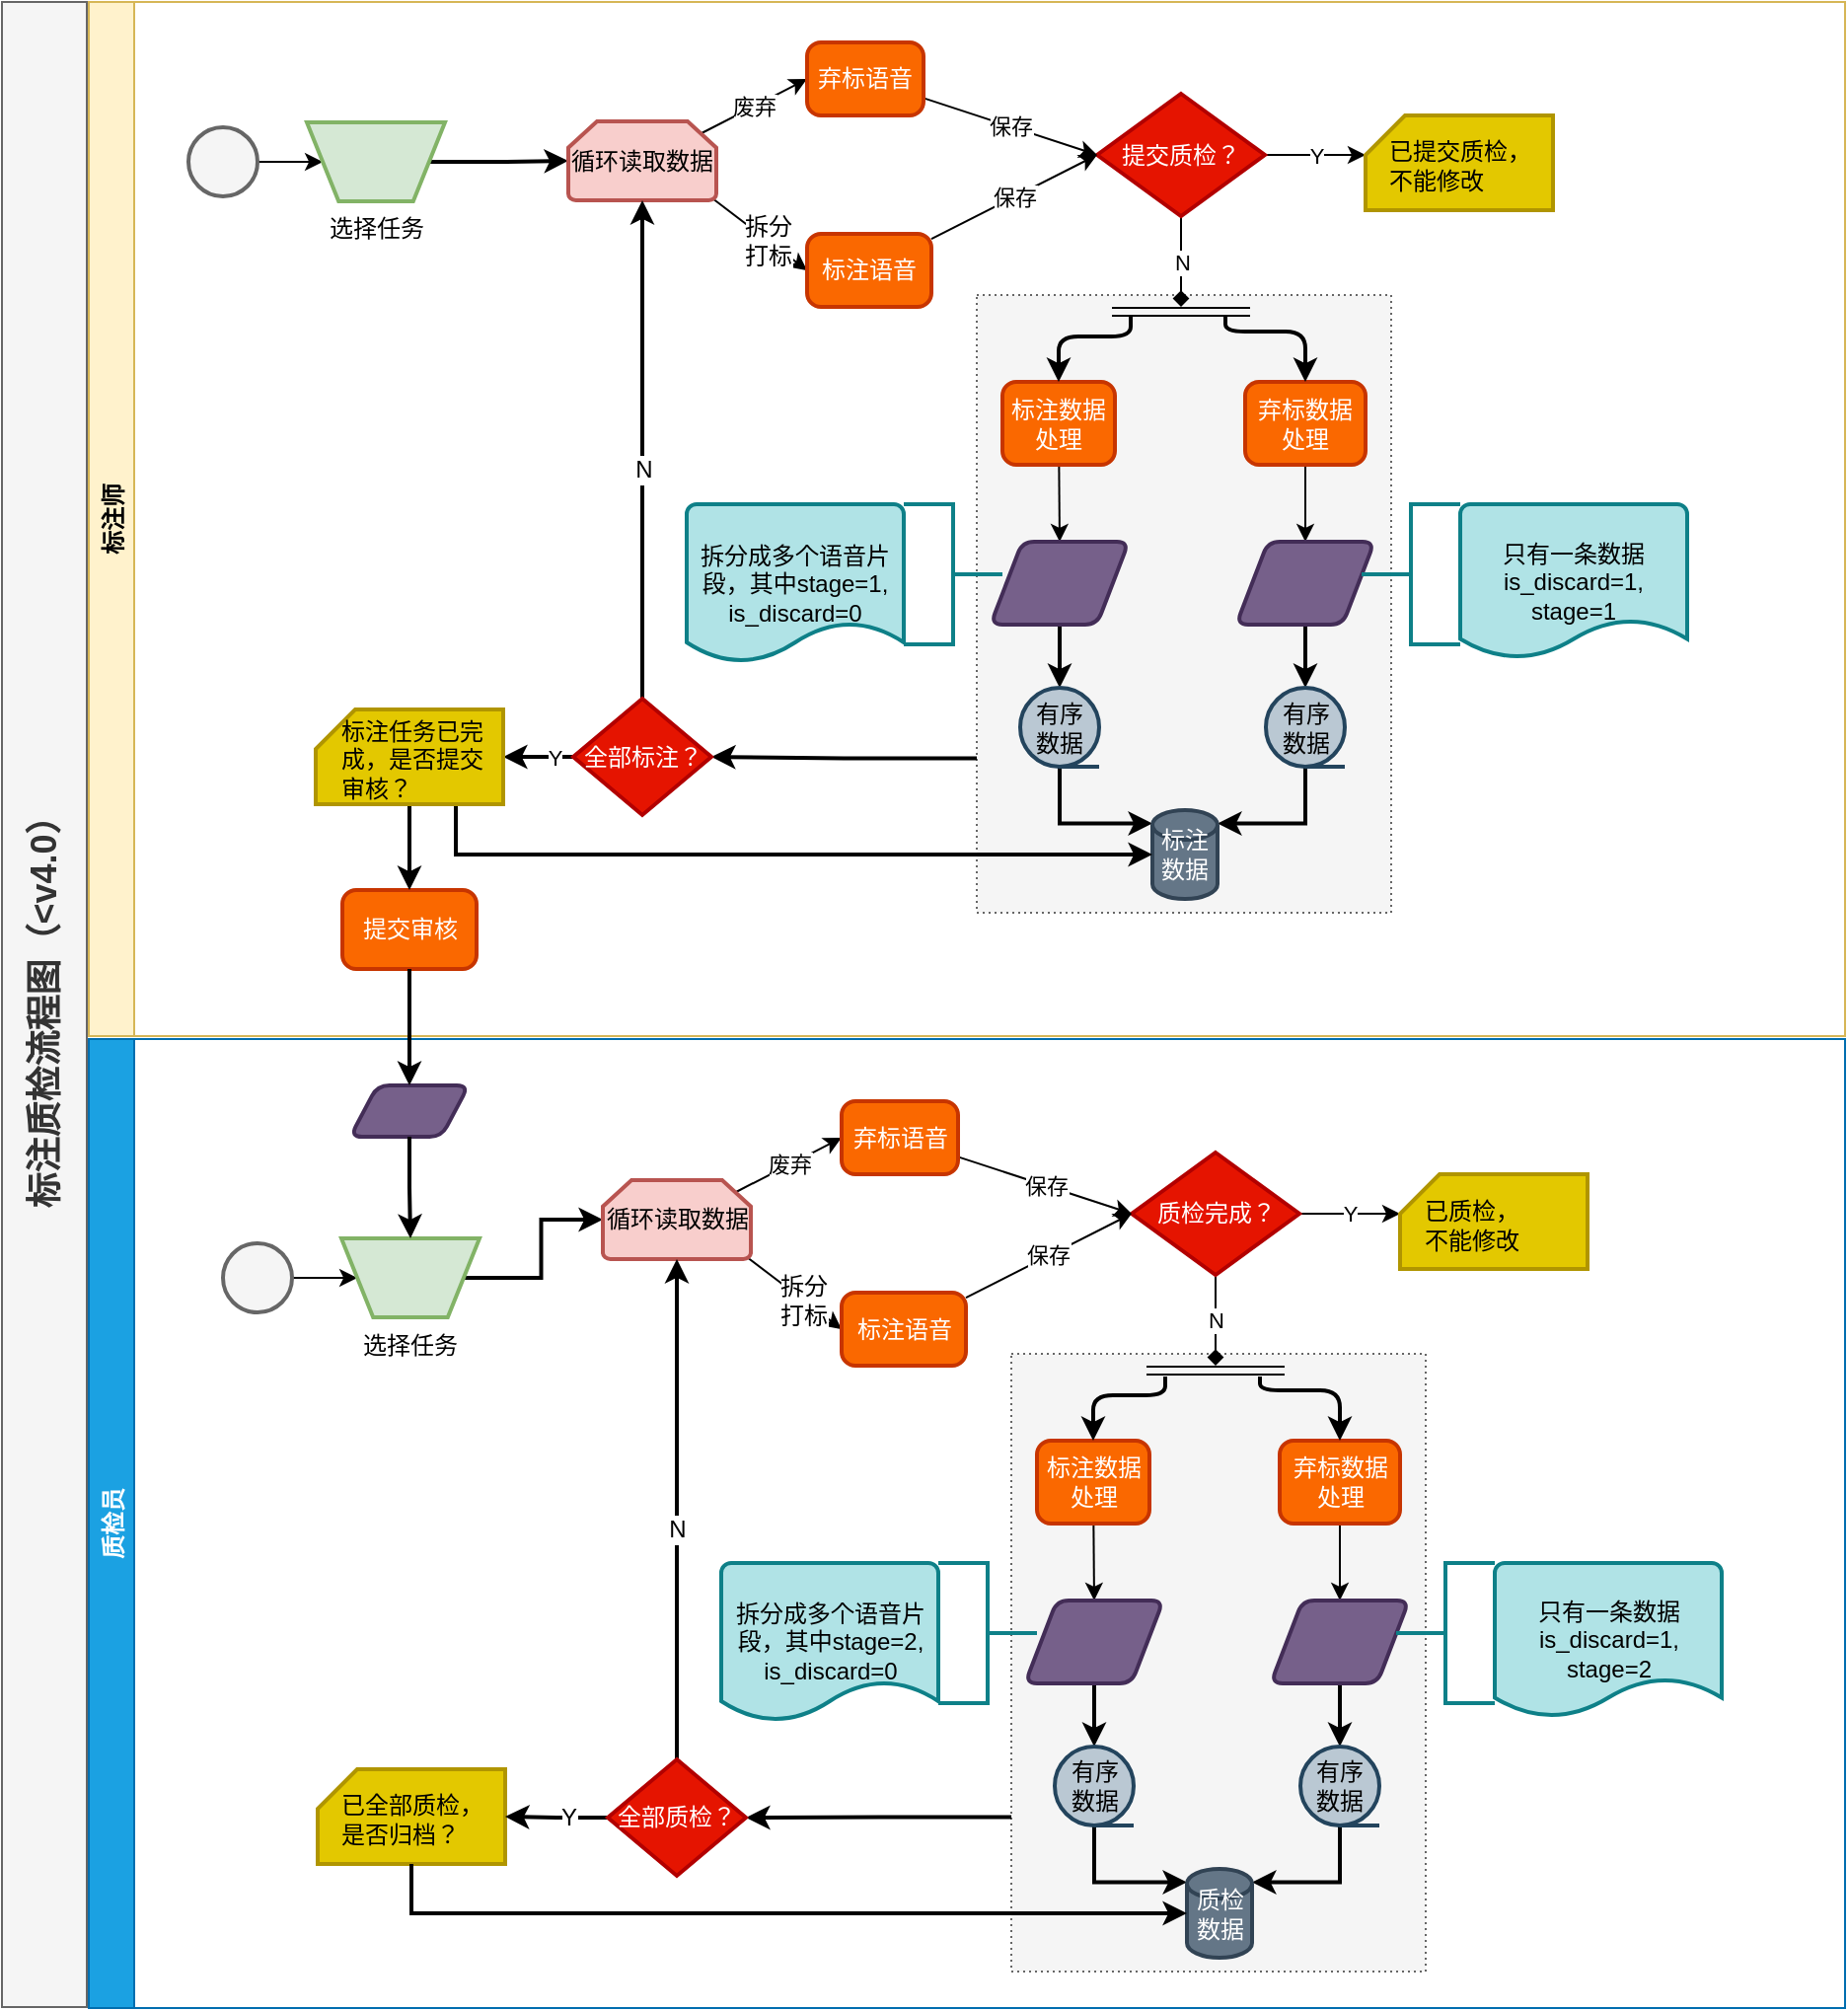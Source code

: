 <mxfile version="11.3.1" type="github" pages="1"><diagram id="CZjxZRCPXwb_QQ-ab7sO" name="第 1 页"><mxGraphModel dx="1412" dy="900" grid="1" gridSize="10" guides="1" tooltips="1" connect="1" arrows="1" fold="1" page="1" pageScale="1" pageWidth="827" pageHeight="1169" math="0" shadow="0"><root><mxCell id="0"/><mxCell id="1" parent="0"/><mxCell id="dYsrpor6kG66DHCL_pji-4" value="标注师" style="swimlane;fillColor=#fff2cc;strokeColor=#d6b656;rotation=-90;" vertex="1" parent="1"><mxGeometry x="327" y="-180" width="524" height="890" as="geometry"/></mxCell><mxCell id="dYsrpor6kG66DHCL_pji-70" value="" style="rounded=0;whiteSpace=wrap;html=1;fillColor=#f5f5f5;strokeColor=#666666;fontColor=#333333;dashed=1;dashPattern=1 2;" vertex="1" parent="dYsrpor6kG66DHCL_pji-4"><mxGeometry x="267" y="331.5" width="210" height="313" as="geometry"/></mxCell><mxCell id="dYsrpor6kG66DHCL_pji-73" style="edgeStyle=orthogonalEdgeStyle;rounded=0;orthogonalLoop=1;jettySize=auto;html=1;exitX=0;exitY=0.75;exitDx=0;exitDy=0;entryX=1;entryY=0.5;entryDx=0;entryDy=0;entryPerimeter=0;endArrow=classic;endFill=1;strokeWidth=2;" edge="1" parent="dYsrpor6kG66DHCL_pji-4" source="dYsrpor6kG66DHCL_pji-70" target="dYsrpor6kG66DHCL_pji-72"><mxGeometry relative="1" as="geometry"/></mxCell><mxCell id="dYsrpor6kG66DHCL_pji-11" style="edgeStyle=orthogonalEdgeStyle;rounded=0;orthogonalLoop=1;jettySize=auto;html=1;entryX=0;entryY=0.5;entryDx=0;entryDy=0;" edge="1" parent="dYsrpor6kG66DHCL_pji-4" source="dYsrpor6kG66DHCL_pji-7" target="dYsrpor6kG66DHCL_pji-9"><mxGeometry relative="1" as="geometry"/></mxCell><mxCell id="dYsrpor6kG66DHCL_pji-7" value="" style="strokeWidth=2;html=1;shape=mxgraph.flowchart.start_2;whiteSpace=wrap;rotation=-90;fillColor=#f5f5f5;strokeColor=#666666;fontColor=#333333;" vertex="1" parent="dYsrpor6kG66DHCL_pji-4"><mxGeometry x="-132.5" y="246.5" width="35" height="35" as="geometry"/></mxCell><mxCell id="dYsrpor6kG66DHCL_pji-13" style="rounded=0;orthogonalLoop=1;jettySize=auto;html=1;entryX=0;entryY=0.5;entryDx=0;entryDy=0;exitX=0.98;exitY=0.985;exitDx=0;exitDy=0;exitPerimeter=0;" edge="1" parent="dYsrpor6kG66DHCL_pji-4" source="dYsrpor6kG66DHCL_pji-63" target="dYsrpor6kG66DHCL_pji-24"><mxGeometry relative="1" as="geometry"><mxPoint x="174.5" y="282.9" as="sourcePoint"/></mxGeometry></mxCell><mxCell id="dYsrpor6kG66DHCL_pji-35" value="拆分&lt;br&gt;打标" style="text;html=1;resizable=0;points=[];align=center;verticalAlign=middle;labelBackgroundColor=#ffffff;" vertex="1" connectable="0" parent="dYsrpor6kG66DHCL_pji-13"><mxGeometry x="-0.23" y="-1" relative="1" as="geometry"><mxPoint x="10" y="6.5" as="offset"/></mxGeometry></mxCell><mxCell id="dYsrpor6kG66DHCL_pji-28" value="废弃" style="edgeStyle=none;rounded=0;orthogonalLoop=1;jettySize=auto;html=1;exitX=0.9;exitY=0.15;exitDx=0;exitDy=0;entryX=0;entryY=0.5;entryDx=0;entryDy=0;exitPerimeter=0;" edge="1" parent="dYsrpor6kG66DHCL_pji-4" source="dYsrpor6kG66DHCL_pji-63" target="dYsrpor6kG66DHCL_pji-25"><mxGeometry relative="1" as="geometry"><mxPoint x="176" y="263.5" as="sourcePoint"/></mxGeometry></mxCell><mxCell id="dYsrpor6kG66DHCL_pji-65" style="edgeStyle=orthogonalEdgeStyle;rounded=0;orthogonalLoop=1;jettySize=auto;html=1;entryX=0;entryY=0.5;entryDx=0;entryDy=0;entryPerimeter=0;endArrow=classic;endFill=1;strokeWidth=2;" edge="1" parent="dYsrpor6kG66DHCL_pji-4" source="dYsrpor6kG66DHCL_pji-9" target="dYsrpor6kG66DHCL_pji-63"><mxGeometry relative="1" as="geometry"/></mxCell><mxCell id="dYsrpor6kG66DHCL_pji-9" value="选择任务" style="verticalLabelPosition=bottom;verticalAlign=top;html=1;strokeWidth=2;shape=trapezoid;perimeter=trapezoidPerimeter;whiteSpace=wrap;size=0.23;arcSize=10;flipV=1;fillColor=#d5e8d4;rotation=0;strokeColor=#82b366;" vertex="1" parent="dYsrpor6kG66DHCL_pji-4"><mxGeometry x="-72.5" y="244" width="70" height="40" as="geometry"/></mxCell><mxCell id="dYsrpor6kG66DHCL_pji-16" value="Y" style="edgeStyle=orthogonalEdgeStyle;rounded=0;orthogonalLoop=1;jettySize=auto;html=1;entryX=0;entryY=0;entryDx=0;entryDy=20;entryPerimeter=0;" edge="1" parent="dYsrpor6kG66DHCL_pji-4" source="dYsrpor6kG66DHCL_pji-12" target="dYsrpor6kG66DHCL_pji-15"><mxGeometry relative="1" as="geometry"/></mxCell><mxCell id="dYsrpor6kG66DHCL_pji-32" value="N" style="edgeStyle=none;rounded=0;orthogonalLoop=1;jettySize=auto;html=1;exitX=0.5;exitY=1;exitDx=0;exitDy=0;exitPerimeter=0;entryX=0.5;entryY=0;entryDx=0;entryDy=0;endArrow=diamond;endFill=1;" edge="1" parent="dYsrpor6kG66DHCL_pji-4" source="dYsrpor6kG66DHCL_pji-12"><mxGeometry relative="1" as="geometry"><mxPoint x="370.5" y="337.5" as="targetPoint"/></mxGeometry></mxCell><mxCell id="dYsrpor6kG66DHCL_pji-12" value="提交质检？" style="strokeWidth=2;html=1;shape=mxgraph.flowchart.decision;whiteSpace=wrap;fillColor=#e51400;strokeColor=#B20000;fontColor=#ffffff;" vertex="1" parent="dYsrpor6kG66DHCL_pji-4"><mxGeometry x="328" y="229.5" width="85" height="62" as="geometry"/></mxCell><mxCell id="dYsrpor6kG66DHCL_pji-15" value="" style="verticalLabelPosition=bottom;verticalAlign=top;html=1;strokeWidth=2;shape=card;whiteSpace=wrap;size=20;arcSize=12;fillColor=#e3c800;strokeColor=#B09500;fontColor=#ffffff;" vertex="1" parent="dYsrpor6kG66DHCL_pji-4"><mxGeometry x="464" y="240.5" width="95" height="48" as="geometry"/></mxCell><mxCell id="dYsrpor6kG66DHCL_pji-19" value="已提交质检，&lt;br&gt;不能修改" style="text;html=1;strokeColor=none;fillColor=none;align=left;verticalAlign=middle;whiteSpace=wrap;rounded=0;" vertex="1" parent="dYsrpor6kG66DHCL_pji-4"><mxGeometry x="474" y="256" width="75" height="20" as="geometry"/></mxCell><mxCell id="dYsrpor6kG66DHCL_pji-30" value="保存" style="edgeStyle=none;rounded=0;orthogonalLoop=1;jettySize=auto;html=1;entryX=0;entryY=0.5;entryDx=0;entryDy=0;entryPerimeter=0;" edge="1" parent="dYsrpor6kG66DHCL_pji-4" source="dYsrpor6kG66DHCL_pji-24" target="dYsrpor6kG66DHCL_pji-12"><mxGeometry relative="1" as="geometry"/></mxCell><mxCell id="dYsrpor6kG66DHCL_pji-24" value="标注语音" style="rounded=1;whiteSpace=wrap;html=1;absoluteArcSize=1;arcSize=14;strokeWidth=2;fillColor=#fa6800;strokeColor=#C73500;fontColor=#ffffff;" vertex="1" parent="dYsrpor6kG66DHCL_pji-4"><mxGeometry x="181" y="300.5" width="63" height="37" as="geometry"/></mxCell><mxCell id="dYsrpor6kG66DHCL_pji-29" value="保存" style="edgeStyle=none;rounded=0;orthogonalLoop=1;jettySize=auto;html=1;entryX=0;entryY=0.5;entryDx=0;entryDy=0;entryPerimeter=0;" edge="1" parent="dYsrpor6kG66DHCL_pji-4" source="dYsrpor6kG66DHCL_pji-25" target="dYsrpor6kG66DHCL_pji-12"><mxGeometry relative="1" as="geometry"><mxPoint x="321" y="256.5" as="targetPoint"/></mxGeometry></mxCell><mxCell id="dYsrpor6kG66DHCL_pji-25" value="弃标语音" style="rounded=1;whiteSpace=wrap;html=1;absoluteArcSize=1;arcSize=14;strokeWidth=2;fillColor=#fa6800;strokeColor=#C73500;fontColor=#ffffff;" vertex="1" parent="dYsrpor6kG66DHCL_pji-4"><mxGeometry x="181" y="203.5" width="59" height="37" as="geometry"/></mxCell><mxCell id="dYsrpor6kG66DHCL_pji-37" value="" style="shape=link;html=1;" edge="1" parent="dYsrpor6kG66DHCL_pji-4"><mxGeometry width="50" height="50" relative="1" as="geometry"><mxPoint x="335.5" y="340" as="sourcePoint"/><mxPoint x="405.5" y="340" as="targetPoint"/></mxGeometry></mxCell><mxCell id="dYsrpor6kG66DHCL_pji-43" style="edgeStyle=none;rounded=0;orthogonalLoop=1;jettySize=auto;html=1;entryX=0.5;entryY=0;entryDx=0;entryDy=0;endArrow=classic;endFill=1;" edge="1" parent="dYsrpor6kG66DHCL_pji-4" source="dYsrpor6kG66DHCL_pji-39" target="dYsrpor6kG66DHCL_pji-41"><mxGeometry relative="1" as="geometry"/></mxCell><mxCell id="dYsrpor6kG66DHCL_pji-39" value="标注数据处理" style="rounded=1;whiteSpace=wrap;html=1;absoluteArcSize=1;arcSize=14;strokeWidth=2;fillColor=#fa6800;strokeColor=#C73500;fontColor=#ffffff;" vertex="1" parent="dYsrpor6kG66DHCL_pji-4"><mxGeometry x="280" y="375.5" width="57" height="42" as="geometry"/></mxCell><mxCell id="dYsrpor6kG66DHCL_pji-44" style="edgeStyle=none;rounded=0;orthogonalLoop=1;jettySize=auto;html=1;entryX=0.5;entryY=0;entryDx=0;entryDy=0;endArrow=classic;endFill=1;" edge="1" parent="dYsrpor6kG66DHCL_pji-4" source="dYsrpor6kG66DHCL_pji-40" target="dYsrpor6kG66DHCL_pji-42"><mxGeometry relative="1" as="geometry"/></mxCell><mxCell id="dYsrpor6kG66DHCL_pji-40" value="弃标数据处理" style="rounded=1;whiteSpace=wrap;html=1;absoluteArcSize=1;arcSize=14;strokeWidth=2;fillColor=#fa6800;strokeColor=#C73500;fontColor=#ffffff;" vertex="1" parent="dYsrpor6kG66DHCL_pji-4"><mxGeometry x="403" y="375.5" width="61" height="42" as="geometry"/></mxCell><mxCell id="dYsrpor6kG66DHCL_pji-56" style="edgeStyle=orthogonalEdgeStyle;rounded=0;orthogonalLoop=1;jettySize=auto;html=1;endArrow=classic;endFill=1;strokeWidth=2;" edge="1" parent="dYsrpor6kG66DHCL_pji-4" source="dYsrpor6kG66DHCL_pji-41" target="dYsrpor6kG66DHCL_pji-53"><mxGeometry relative="1" as="geometry"/></mxCell><mxCell id="dYsrpor6kG66DHCL_pji-41" value="" style="verticalLabelPosition=bottom;verticalAlign=top;html=1;strokeWidth=2;shape=parallelogram;perimeter=parallelogramPerimeter;whiteSpace=wrap;rounded=1;arcSize=12;size=0.23;fillColor=#76608a;strokeColor=#432D57;fontColor=#ffffff;" vertex="1" parent="dYsrpor6kG66DHCL_pji-4"><mxGeometry x="274" y="456.5" width="70" height="42" as="geometry"/></mxCell><mxCell id="dYsrpor6kG66DHCL_pji-57" style="edgeStyle=orthogonalEdgeStyle;rounded=0;orthogonalLoop=1;jettySize=auto;html=1;endArrow=classic;endFill=1;strokeWidth=2;" edge="1" parent="dYsrpor6kG66DHCL_pji-4" source="dYsrpor6kG66DHCL_pji-42" target="dYsrpor6kG66DHCL_pji-54"><mxGeometry relative="1" as="geometry"/></mxCell><mxCell id="dYsrpor6kG66DHCL_pji-42" value="" style="verticalLabelPosition=bottom;verticalAlign=top;html=1;strokeWidth=2;shape=parallelogram;perimeter=parallelogramPerimeter;whiteSpace=wrap;rounded=1;arcSize=12;size=0.23;fillColor=#76608a;strokeColor=#432D57;fontColor=#ffffff;" vertex="1" parent="dYsrpor6kG66DHCL_pji-4"><mxGeometry x="398.5" y="456.5" width="70" height="42" as="geometry"/></mxCell><mxCell id="dYsrpor6kG66DHCL_pji-45" value="" style="strokeWidth=2;html=1;shape=mxgraph.flowchart.annotation_2;align=left;pointerEvents=1;fillColor=#b0e3e6;strokeColor=#0e8088;" vertex="1" parent="dYsrpor6kG66DHCL_pji-4"><mxGeometry x="462" y="437.5" width="50" height="71" as="geometry"/></mxCell><mxCell id="dYsrpor6kG66DHCL_pji-47" value="只有一条数据&lt;br&gt;is_discard=1,&lt;br&gt;stage=1" style="strokeWidth=2;html=1;shape=mxgraph.flowchart.document2;whiteSpace=wrap;size=0.25;fillColor=#b0e3e6;strokeColor=#0e8088;" vertex="1" parent="dYsrpor6kG66DHCL_pji-4"><mxGeometry x="512" y="437.5" width="115" height="78" as="geometry"/></mxCell><mxCell id="dYsrpor6kG66DHCL_pji-48" value="" style="strokeWidth=2;html=1;shape=mxgraph.flowchart.annotation_2;align=left;pointerEvents=1;fillColor=#b0e3e6;rotation=180;strokeColor=#0e8088;" vertex="1" parent="dYsrpor6kG66DHCL_pji-4"><mxGeometry x="230" y="437.5" width="50" height="71" as="geometry"/></mxCell><mxCell id="dYsrpor6kG66DHCL_pji-49" value="拆分成多个语音片段，其中stage=1,&lt;br&gt;is_discard=0" style="strokeWidth=2;html=1;shape=mxgraph.flowchart.document2;whiteSpace=wrap;size=0.25;fillColor=#b0e3e6;strokeColor=#0e8088;" vertex="1" parent="dYsrpor6kG66DHCL_pji-4"><mxGeometry x="120" y="437.5" width="110" height="80" as="geometry"/></mxCell><mxCell id="dYsrpor6kG66DHCL_pji-58" style="edgeStyle=orthogonalEdgeStyle;rounded=0;orthogonalLoop=1;jettySize=auto;html=1;entryX=0;entryY=0.15;entryDx=0;entryDy=0;entryPerimeter=0;endArrow=classic;endFill=1;strokeWidth=2;exitX=0.5;exitY=1;exitDx=0;exitDy=0;exitPerimeter=0;" edge="1" parent="dYsrpor6kG66DHCL_pji-4" source="dYsrpor6kG66DHCL_pji-53" target="dYsrpor6kG66DHCL_pji-55"><mxGeometry relative="1" as="geometry"/></mxCell><mxCell id="dYsrpor6kG66DHCL_pji-53" value="有序&lt;br&gt;数据" style="strokeWidth=2;html=1;shape=mxgraph.flowchart.sequential_data;whiteSpace=wrap;fillColor=#bac8d3;strokeColor=#23445d;" vertex="1" parent="dYsrpor6kG66DHCL_pji-4"><mxGeometry x="289" y="530.5" width="40" height="40" as="geometry"/></mxCell><mxCell id="dYsrpor6kG66DHCL_pji-59" style="edgeStyle=orthogonalEdgeStyle;rounded=0;orthogonalLoop=1;jettySize=auto;html=1;entryX=1;entryY=0.15;entryDx=0;entryDy=0;entryPerimeter=0;endArrow=classic;endFill=1;strokeWidth=2;exitX=0.5;exitY=1;exitDx=0;exitDy=0;exitPerimeter=0;" edge="1" parent="dYsrpor6kG66DHCL_pji-4" source="dYsrpor6kG66DHCL_pji-54" target="dYsrpor6kG66DHCL_pji-55"><mxGeometry relative="1" as="geometry"/></mxCell><mxCell id="dYsrpor6kG66DHCL_pji-54" value="有序&lt;br&gt;数据" style="strokeWidth=2;html=1;shape=mxgraph.flowchart.sequential_data;whiteSpace=wrap;fillColor=#bac8d3;strokeColor=#23445d;" vertex="1" parent="dYsrpor6kG66DHCL_pji-4"><mxGeometry x="413.5" y="530.5" width="40" height="40" as="geometry"/></mxCell><mxCell id="dYsrpor6kG66DHCL_pji-55" value="标注数据" style="strokeWidth=2;html=1;shape=mxgraph.flowchart.database;whiteSpace=wrap;fillColor=#647687;strokeColor=#314354;fontColor=#ffffff;" vertex="1" parent="dYsrpor6kG66DHCL_pji-4"><mxGeometry x="356" y="592.5" width="33" height="45" as="geometry"/></mxCell><mxCell id="dYsrpor6kG66DHCL_pji-63" value="循环读取数据" style="strokeWidth=2;html=1;shape=mxgraph.flowchart.loop_limit;whiteSpace=wrap;fillColor=#f8cecc;strokeColor=#b85450;" vertex="1" parent="dYsrpor6kG66DHCL_pji-4"><mxGeometry x="60" y="243.5" width="75" height="40" as="geometry"/></mxCell><mxCell id="dYsrpor6kG66DHCL_pji-50" value="" style="endArrow=classic;html=1;edgeStyle=orthogonalEdgeStyle;entryX=0.5;entryY=0;entryDx=0;entryDy=0;strokeWidth=2;" edge="1" parent="dYsrpor6kG66DHCL_pji-4" target="dYsrpor6kG66DHCL_pji-39"><mxGeometry width="50" height="50" relative="1" as="geometry"><mxPoint x="345" y="342.5" as="sourcePoint"/><mxPoint x="210.5" y="362.5" as="targetPoint"/><Array as="points"><mxPoint x="345" y="352.5"/><mxPoint x="309" y="352.5"/></Array></mxGeometry></mxCell><mxCell id="dYsrpor6kG66DHCL_pji-74" style="edgeStyle=orthogonalEdgeStyle;rounded=0;orthogonalLoop=1;jettySize=auto;html=1;entryX=0.5;entryY=1;entryDx=0;entryDy=0;entryPerimeter=0;endArrow=classic;endFill=1;strokeWidth=2;" edge="1" parent="dYsrpor6kG66DHCL_pji-4" source="dYsrpor6kG66DHCL_pji-72" target="dYsrpor6kG66DHCL_pji-63"><mxGeometry relative="1" as="geometry"/></mxCell><mxCell id="dYsrpor6kG66DHCL_pji-75" value="N" style="text;html=1;resizable=0;points=[];align=center;verticalAlign=middle;labelBackgroundColor=#ffffff;" vertex="1" connectable="0" parent="dYsrpor6kG66DHCL_pji-74"><mxGeometry y="-10" relative="1" as="geometry"><mxPoint x="-10" y="10" as="offset"/></mxGeometry></mxCell><mxCell id="dYsrpor6kG66DHCL_pji-122" value="Y" style="edgeStyle=orthogonalEdgeStyle;rounded=0;orthogonalLoop=1;jettySize=auto;html=1;exitX=0;exitY=0.5;exitDx=0;exitDy=0;exitPerimeter=0;entryX=1;entryY=0.5;entryDx=0;entryDy=0;endArrow=classic;endFill=1;strokeWidth=2;entryPerimeter=0;" edge="1" parent="dYsrpor6kG66DHCL_pji-4" source="dYsrpor6kG66DHCL_pji-72" target="dYsrpor6kG66DHCL_pji-131"><mxGeometry x="-0.429" relative="1" as="geometry"><mxPoint as="offset"/></mxGeometry></mxCell><mxCell id="dYsrpor6kG66DHCL_pji-72" value="全部标注？" style="strokeWidth=2;html=1;shape=mxgraph.flowchart.decision;whiteSpace=wrap;fillColor=#e51400;strokeColor=#B20000;fontColor=#ffffff;" vertex="1" parent="dYsrpor6kG66DHCL_pji-4"><mxGeometry x="62.5" y="536" width="70" height="59" as="geometry"/></mxCell><mxCell id="dYsrpor6kG66DHCL_pji-51" value="" style="endArrow=classic;html=1;entryX=0.5;entryY=0;entryDx=0;entryDy=0;edgeStyle=orthogonalEdgeStyle;strokeWidth=2;" edge="1" parent="dYsrpor6kG66DHCL_pji-4" target="dYsrpor6kG66DHCL_pji-40"><mxGeometry width="50" height="50" relative="1" as="geometry"><mxPoint x="393" y="342.5" as="sourcePoint"/><mxPoint x="594.5" y="354.5" as="targetPoint"/><Array as="points"><mxPoint x="393" y="350"/><mxPoint x="434" y="350"/></Array></mxGeometry></mxCell><mxCell id="dYsrpor6kG66DHCL_pji-140" style="edgeStyle=orthogonalEdgeStyle;rounded=0;orthogonalLoop=1;jettySize=auto;html=1;entryX=0;entryY=0.5;entryDx=0;entryDy=0;entryPerimeter=0;endArrow=classic;endFill=1;strokeWidth=2;" edge="1" parent="dYsrpor6kG66DHCL_pji-4" target="dYsrpor6kG66DHCL_pji-55"><mxGeometry relative="1" as="geometry"><mxPoint x="3" y="590" as="sourcePoint"/><Array as="points"><mxPoint x="3" y="615"/></Array></mxGeometry></mxCell><mxCell id="dYsrpor6kG66DHCL_pji-120" value="提交审核" style="rounded=1;whiteSpace=wrap;html=1;absoluteArcSize=1;arcSize=14;strokeWidth=2;fillColor=#fa6800;strokeColor=#C73500;fontColor=#ffffff;" vertex="1" parent="dYsrpor6kG66DHCL_pji-4"><mxGeometry x="-54.5" y="633" width="68" height="40" as="geometry"/></mxCell><mxCell id="dYsrpor6kG66DHCL_pji-133" style="edgeStyle=orthogonalEdgeStyle;rounded=0;orthogonalLoop=1;jettySize=auto;html=1;entryX=0.5;entryY=0;entryDx=0;entryDy=0;endArrow=classic;endFill=1;strokeWidth=2;" edge="1" parent="dYsrpor6kG66DHCL_pji-4" source="dYsrpor6kG66DHCL_pji-131" target="dYsrpor6kG66DHCL_pji-120"><mxGeometry relative="1" as="geometry"/></mxCell><mxCell id="dYsrpor6kG66DHCL_pji-131" value="" style="verticalLabelPosition=bottom;verticalAlign=top;html=1;strokeWidth=2;shape=card;whiteSpace=wrap;size=20;arcSize=12;fillColor=#e3c800;strokeColor=#B09500;fontColor=#ffffff;" vertex="1" parent="dYsrpor6kG66DHCL_pji-4"><mxGeometry x="-68" y="541.5" width="95" height="48" as="geometry"/></mxCell><mxCell id="dYsrpor6kG66DHCL_pji-132" value="标注任务已完成，是否提交审核？" style="text;html=1;strokeColor=none;fillColor=none;align=left;verticalAlign=middle;whiteSpace=wrap;rounded=0;" vertex="1" parent="dYsrpor6kG66DHCL_pji-4"><mxGeometry x="-57" y="557" width="75" height="20" as="geometry"/></mxCell><mxCell id="dYsrpor6kG66DHCL_pji-5" value="质检员" style="swimlane;fillColor=#1ba1e2;strokeColor=#006EAF;rotation=-90;fontColor=#ffffff;" vertex="1" parent="1"><mxGeometry x="343.5" y="329" width="491" height="890" as="geometry"/></mxCell><mxCell id="dYsrpor6kG66DHCL_pji-126" value="" style="verticalLabelPosition=bottom;verticalAlign=top;html=1;strokeWidth=2;shape=parallelogram;perimeter=parallelogramPerimeter;whiteSpace=wrap;rounded=1;arcSize=12;size=0.23;fillColor=#76608a;strokeColor=#432D57;fontColor=#ffffff;" vertex="1" parent="dYsrpor6kG66DHCL_pji-5"><mxGeometry x="-67" y="223" width="60" height="26" as="geometry"/></mxCell><mxCell id="dYsrpor6kG66DHCL_pji-134" value="" style="verticalLabelPosition=bottom;verticalAlign=top;html=1;strokeWidth=2;shape=card;whiteSpace=wrap;size=20;arcSize=12;fillColor=#e3c800;strokeColor=#B09500;fontColor=#ffffff;" vertex="1" parent="dYsrpor6kG66DHCL_pji-5"><mxGeometry x="-83.5" y="569.5" width="95" height="48" as="geometry"/></mxCell><mxCell id="dYsrpor6kG66DHCL_pji-135" value="已全部质检，是否归档？" style="text;html=1;strokeColor=none;fillColor=none;align=left;verticalAlign=middle;whiteSpace=wrap;rounded=0;" vertex="1" parent="dYsrpor6kG66DHCL_pji-5"><mxGeometry x="-73.5" y="585" width="75" height="20" as="geometry"/></mxCell><mxCell id="dYsrpor6kG66DHCL_pji-76" value="" style="rounded=0;whiteSpace=wrap;html=1;fillColor=#f5f5f5;strokeColor=#666666;fontColor=#333333;dashed=1;dashPattern=1 2;" vertex="1" parent="1"><mxGeometry x="611.5" y="688" width="210" height="313" as="geometry"/></mxCell><mxCell id="dYsrpor6kG66DHCL_pji-77" style="edgeStyle=orthogonalEdgeStyle;rounded=0;orthogonalLoop=1;jettySize=auto;html=1;exitX=0;exitY=0.75;exitDx=0;exitDy=0;entryX=1;entryY=0.5;entryDx=0;entryDy=0;entryPerimeter=0;endArrow=classic;endFill=1;strokeWidth=2;" edge="1" parent="1" source="dYsrpor6kG66DHCL_pji-76" target="dYsrpor6kG66DHCL_pji-116"><mxGeometry relative="1" as="geometry"/></mxCell><mxCell id="dYsrpor6kG66DHCL_pji-78" style="edgeStyle=orthogonalEdgeStyle;rounded=0;orthogonalLoop=1;jettySize=auto;html=1;entryX=0;entryY=0.5;entryDx=0;entryDy=0;" edge="1" parent="1" source="dYsrpor6kG66DHCL_pji-79" target="dYsrpor6kG66DHCL_pji-84"><mxGeometry relative="1" as="geometry"/></mxCell><mxCell id="dYsrpor6kG66DHCL_pji-79" value="" style="strokeWidth=2;html=1;shape=mxgraph.flowchart.start_2;whiteSpace=wrap;rotation=-90;fillColor=#f5f5f5;strokeColor=#666666;fontColor=#333333;" vertex="1" parent="1"><mxGeometry x="212" y="632" width="35" height="35" as="geometry"/></mxCell><mxCell id="dYsrpor6kG66DHCL_pji-80" style="rounded=0;orthogonalLoop=1;jettySize=auto;html=1;entryX=0;entryY=0.5;entryDx=0;entryDy=0;exitX=0.98;exitY=0.985;exitDx=0;exitDy=0;exitPerimeter=0;" edge="1" parent="1" source="dYsrpor6kG66DHCL_pji-112" target="dYsrpor6kG66DHCL_pji-91"><mxGeometry relative="1" as="geometry"><mxPoint x="192" y="819.4" as="sourcePoint"/></mxGeometry></mxCell><mxCell id="dYsrpor6kG66DHCL_pji-81" value="拆分&lt;br&gt;打标" style="text;html=1;resizable=0;points=[];align=center;verticalAlign=middle;labelBackgroundColor=#ffffff;" vertex="1" connectable="0" parent="dYsrpor6kG66DHCL_pji-80"><mxGeometry x="-0.23" y="-1" relative="1" as="geometry"><mxPoint x="10" y="6.5" as="offset"/></mxGeometry></mxCell><mxCell id="dYsrpor6kG66DHCL_pji-82" value="废弃" style="edgeStyle=none;rounded=0;orthogonalLoop=1;jettySize=auto;html=1;exitX=0.9;exitY=0.15;exitDx=0;exitDy=0;entryX=0;entryY=0.5;entryDx=0;entryDy=0;exitPerimeter=0;" edge="1" parent="1" source="dYsrpor6kG66DHCL_pji-112" target="dYsrpor6kG66DHCL_pji-93"><mxGeometry relative="1" as="geometry"><mxPoint x="193.5" y="800" as="sourcePoint"/></mxGeometry></mxCell><mxCell id="dYsrpor6kG66DHCL_pji-83" style="edgeStyle=orthogonalEdgeStyle;rounded=0;orthogonalLoop=1;jettySize=auto;html=1;entryX=0;entryY=0.5;entryDx=0;entryDy=0;entryPerimeter=0;endArrow=classic;endFill=1;strokeWidth=2;" edge="1" parent="1" source="dYsrpor6kG66DHCL_pji-84" target="dYsrpor6kG66DHCL_pji-112"><mxGeometry relative="1" as="geometry"/></mxCell><mxCell id="dYsrpor6kG66DHCL_pji-84" value="选择任务" style="verticalLabelPosition=bottom;verticalAlign=top;html=1;strokeWidth=2;shape=trapezoid;perimeter=trapezoidPerimeter;whiteSpace=wrap;size=0.23;arcSize=10;flipV=1;fillColor=#d5e8d4;rotation=0;strokeColor=#82b366;" vertex="1" parent="1"><mxGeometry x="272" y="629.5" width="70" height="40" as="geometry"/></mxCell><mxCell id="dYsrpor6kG66DHCL_pji-85" value="Y" style="edgeStyle=orthogonalEdgeStyle;rounded=0;orthogonalLoop=1;jettySize=auto;html=1;entryX=0;entryY=0;entryDx=0;entryDy=20;entryPerimeter=0;" edge="1" parent="1" source="dYsrpor6kG66DHCL_pji-87" target="dYsrpor6kG66DHCL_pji-88"><mxGeometry relative="1" as="geometry"/></mxCell><mxCell id="dYsrpor6kG66DHCL_pji-86" value="N" style="edgeStyle=none;rounded=0;orthogonalLoop=1;jettySize=auto;html=1;exitX=0.5;exitY=1;exitDx=0;exitDy=0;exitPerimeter=0;entryX=0.5;entryY=0;entryDx=0;entryDy=0;endArrow=diamond;endFill=1;" edge="1" parent="1" source="dYsrpor6kG66DHCL_pji-87"><mxGeometry relative="1" as="geometry"><mxPoint x="715" y="694" as="targetPoint"/></mxGeometry></mxCell><mxCell id="dYsrpor6kG66DHCL_pji-87" value="质检完成？" style="strokeWidth=2;html=1;shape=mxgraph.flowchart.decision;whiteSpace=wrap;fillColor=#e51400;strokeColor=#B20000;fontColor=#ffffff;" vertex="1" parent="1"><mxGeometry x="672.5" y="586" width="85" height="62" as="geometry"/></mxCell><mxCell id="dYsrpor6kG66DHCL_pji-88" value="" style="verticalLabelPosition=bottom;verticalAlign=top;html=1;strokeWidth=2;shape=card;whiteSpace=wrap;size=20;arcSize=12;fillColor=#e3c800;strokeColor=#B09500;fontColor=#ffffff;" vertex="1" parent="1"><mxGeometry x="808.5" y="597" width="95" height="48" as="geometry"/></mxCell><mxCell id="dYsrpor6kG66DHCL_pji-89" value="已质检，&lt;br&gt;不能修改" style="text;html=1;strokeColor=none;fillColor=none;align=left;verticalAlign=middle;whiteSpace=wrap;rounded=0;" vertex="1" parent="1"><mxGeometry x="818.5" y="612.5" width="75" height="20" as="geometry"/></mxCell><mxCell id="dYsrpor6kG66DHCL_pji-90" value="保存" style="edgeStyle=none;rounded=0;orthogonalLoop=1;jettySize=auto;html=1;entryX=0;entryY=0.5;entryDx=0;entryDy=0;entryPerimeter=0;" edge="1" parent="1" source="dYsrpor6kG66DHCL_pji-91" target="dYsrpor6kG66DHCL_pji-87"><mxGeometry relative="1" as="geometry"/></mxCell><mxCell id="dYsrpor6kG66DHCL_pji-91" value="标注语音" style="rounded=1;whiteSpace=wrap;html=1;absoluteArcSize=1;arcSize=14;strokeWidth=2;fillColor=#fa6800;strokeColor=#C73500;fontColor=#ffffff;" vertex="1" parent="1"><mxGeometry x="525.5" y="657" width="63" height="37" as="geometry"/></mxCell><mxCell id="dYsrpor6kG66DHCL_pji-92" value="保存" style="edgeStyle=none;rounded=0;orthogonalLoop=1;jettySize=auto;html=1;entryX=0;entryY=0.5;entryDx=0;entryDy=0;entryPerimeter=0;" edge="1" parent="1" source="dYsrpor6kG66DHCL_pji-93" target="dYsrpor6kG66DHCL_pji-87"><mxGeometry relative="1" as="geometry"><mxPoint x="338.5" y="793" as="targetPoint"/></mxGeometry></mxCell><mxCell id="dYsrpor6kG66DHCL_pji-93" value="弃标语音" style="rounded=1;whiteSpace=wrap;html=1;absoluteArcSize=1;arcSize=14;strokeWidth=2;fillColor=#fa6800;strokeColor=#C73500;fontColor=#ffffff;" vertex="1" parent="1"><mxGeometry x="525.5" y="560" width="59" height="37" as="geometry"/></mxCell><mxCell id="dYsrpor6kG66DHCL_pji-94" value="" style="shape=link;html=1;" edge="1" parent="1"><mxGeometry width="50" height="50" relative="1" as="geometry"><mxPoint x="680" y="696.5" as="sourcePoint"/><mxPoint x="750" y="696.5" as="targetPoint"/></mxGeometry></mxCell><mxCell id="dYsrpor6kG66DHCL_pji-95" style="edgeStyle=none;rounded=0;orthogonalLoop=1;jettySize=auto;html=1;entryX=0.5;entryY=0;entryDx=0;entryDy=0;endArrow=classic;endFill=1;" edge="1" parent="1" source="dYsrpor6kG66DHCL_pji-96" target="dYsrpor6kG66DHCL_pji-100"><mxGeometry relative="1" as="geometry"/></mxCell><mxCell id="dYsrpor6kG66DHCL_pji-96" value="标注数据处理" style="rounded=1;whiteSpace=wrap;html=1;absoluteArcSize=1;arcSize=14;strokeWidth=2;fillColor=#fa6800;strokeColor=#C73500;fontColor=#ffffff;" vertex="1" parent="1"><mxGeometry x="624.5" y="732" width="57" height="42" as="geometry"/></mxCell><mxCell id="dYsrpor6kG66DHCL_pji-97" style="edgeStyle=none;rounded=0;orthogonalLoop=1;jettySize=auto;html=1;entryX=0.5;entryY=0;entryDx=0;entryDy=0;endArrow=classic;endFill=1;" edge="1" parent="1" source="dYsrpor6kG66DHCL_pji-98" target="dYsrpor6kG66DHCL_pji-102"><mxGeometry relative="1" as="geometry"/></mxCell><mxCell id="dYsrpor6kG66DHCL_pji-98" value="弃标数据处理" style="rounded=1;whiteSpace=wrap;html=1;absoluteArcSize=1;arcSize=14;strokeWidth=2;fillColor=#fa6800;strokeColor=#C73500;fontColor=#ffffff;" vertex="1" parent="1"><mxGeometry x="747.5" y="732" width="61" height="42" as="geometry"/></mxCell><mxCell id="dYsrpor6kG66DHCL_pji-99" style="edgeStyle=orthogonalEdgeStyle;rounded=0;orthogonalLoop=1;jettySize=auto;html=1;endArrow=classic;endFill=1;strokeWidth=2;" edge="1" parent="1" source="dYsrpor6kG66DHCL_pji-100" target="dYsrpor6kG66DHCL_pji-108"><mxGeometry relative="1" as="geometry"/></mxCell><mxCell id="dYsrpor6kG66DHCL_pji-100" value="" style="verticalLabelPosition=bottom;verticalAlign=top;html=1;strokeWidth=2;shape=parallelogram;perimeter=parallelogramPerimeter;whiteSpace=wrap;rounded=1;arcSize=12;size=0.23;fillColor=#76608a;strokeColor=#432D57;fontColor=#ffffff;" vertex="1" parent="1"><mxGeometry x="618.5" y="813" width="70" height="42" as="geometry"/></mxCell><mxCell id="dYsrpor6kG66DHCL_pji-101" style="edgeStyle=orthogonalEdgeStyle;rounded=0;orthogonalLoop=1;jettySize=auto;html=1;endArrow=classic;endFill=1;strokeWidth=2;" edge="1" parent="1" source="dYsrpor6kG66DHCL_pji-102" target="dYsrpor6kG66DHCL_pji-110"><mxGeometry relative="1" as="geometry"/></mxCell><mxCell id="dYsrpor6kG66DHCL_pji-102" value="" style="verticalLabelPosition=bottom;verticalAlign=top;html=1;strokeWidth=2;shape=parallelogram;perimeter=parallelogramPerimeter;whiteSpace=wrap;rounded=1;arcSize=12;size=0.23;fillColor=#76608a;strokeColor=#432D57;fontColor=#ffffff;" vertex="1" parent="1"><mxGeometry x="743" y="813" width="70" height="42" as="geometry"/></mxCell><mxCell id="dYsrpor6kG66DHCL_pji-103" value="" style="strokeWidth=2;html=1;shape=mxgraph.flowchart.annotation_2;align=left;pointerEvents=1;fillColor=#b0e3e6;strokeColor=#0e8088;" vertex="1" parent="1"><mxGeometry x="806.5" y="794" width="50" height="71" as="geometry"/></mxCell><mxCell id="dYsrpor6kG66DHCL_pji-104" value="只有一条数据&lt;br&gt;is_discard=1,&lt;br&gt;stage=2" style="strokeWidth=2;html=1;shape=mxgraph.flowchart.document2;whiteSpace=wrap;size=0.25;fillColor=#b0e3e6;strokeColor=#0e8088;" vertex="1" parent="1"><mxGeometry x="856.5" y="794" width="115" height="78" as="geometry"/></mxCell><mxCell id="dYsrpor6kG66DHCL_pji-105" value="" style="strokeWidth=2;html=1;shape=mxgraph.flowchart.annotation_2;align=left;pointerEvents=1;fillColor=#b0e3e6;rotation=180;strokeColor=#0e8088;" vertex="1" parent="1"><mxGeometry x="574.5" y="794" width="50" height="71" as="geometry"/></mxCell><mxCell id="dYsrpor6kG66DHCL_pji-106" value="拆分成多个语音片段，其中stage=2,&lt;br&gt;is_discard=0" style="strokeWidth=2;html=1;shape=mxgraph.flowchart.document2;whiteSpace=wrap;size=0.25;fillColor=#b0e3e6;strokeColor=#0e8088;" vertex="1" parent="1"><mxGeometry x="464.5" y="794" width="110" height="80" as="geometry"/></mxCell><mxCell id="dYsrpor6kG66DHCL_pji-107" style="edgeStyle=orthogonalEdgeStyle;rounded=0;orthogonalLoop=1;jettySize=auto;html=1;entryX=0;entryY=0.15;entryDx=0;entryDy=0;entryPerimeter=0;endArrow=classic;endFill=1;strokeWidth=2;exitX=0.5;exitY=1;exitDx=0;exitDy=0;exitPerimeter=0;" edge="1" parent="1" source="dYsrpor6kG66DHCL_pji-108" target="dYsrpor6kG66DHCL_pji-111"><mxGeometry relative="1" as="geometry"/></mxCell><mxCell id="dYsrpor6kG66DHCL_pji-108" value="有序&lt;br&gt;数据" style="strokeWidth=2;html=1;shape=mxgraph.flowchart.sequential_data;whiteSpace=wrap;fillColor=#bac8d3;strokeColor=#23445d;" vertex="1" parent="1"><mxGeometry x="633.5" y="887" width="40" height="40" as="geometry"/></mxCell><mxCell id="dYsrpor6kG66DHCL_pji-109" style="edgeStyle=orthogonalEdgeStyle;rounded=0;orthogonalLoop=1;jettySize=auto;html=1;entryX=1;entryY=0.15;entryDx=0;entryDy=0;entryPerimeter=0;endArrow=classic;endFill=1;strokeWidth=2;exitX=0.5;exitY=1;exitDx=0;exitDy=0;exitPerimeter=0;" edge="1" parent="1" source="dYsrpor6kG66DHCL_pji-110" target="dYsrpor6kG66DHCL_pji-111"><mxGeometry relative="1" as="geometry"/></mxCell><mxCell id="dYsrpor6kG66DHCL_pji-110" value="有序&lt;br&gt;数据" style="strokeWidth=2;html=1;shape=mxgraph.flowchart.sequential_data;whiteSpace=wrap;fillColor=#bac8d3;strokeColor=#23445d;" vertex="1" parent="1"><mxGeometry x="758" y="887" width="40" height="40" as="geometry"/></mxCell><mxCell id="dYsrpor6kG66DHCL_pji-111" value="质检数据" style="strokeWidth=2;html=1;shape=mxgraph.flowchart.database;whiteSpace=wrap;fillColor=#647687;strokeColor=#314354;fontColor=#ffffff;" vertex="1" parent="1"><mxGeometry x="700.5" y="949" width="33" height="45" as="geometry"/></mxCell><mxCell id="dYsrpor6kG66DHCL_pji-112" value="循环读取数据" style="strokeWidth=2;html=1;shape=mxgraph.flowchart.loop_limit;whiteSpace=wrap;fillColor=#f8cecc;strokeColor=#b85450;" vertex="1" parent="1"><mxGeometry x="404.5" y="600" width="75" height="40" as="geometry"/></mxCell><mxCell id="dYsrpor6kG66DHCL_pji-113" value="" style="endArrow=classic;html=1;edgeStyle=orthogonalEdgeStyle;entryX=0.5;entryY=0;entryDx=0;entryDy=0;strokeWidth=2;" edge="1" parent="1" target="dYsrpor6kG66DHCL_pji-96"><mxGeometry width="50" height="50" relative="1" as="geometry"><mxPoint x="689.5" y="699.5" as="sourcePoint"/><mxPoint x="228" y="899" as="targetPoint"/><Array as="points"><mxPoint x="689.5" y="709"/><mxPoint x="653.5" y="709"/></Array></mxGeometry></mxCell><mxCell id="dYsrpor6kG66DHCL_pji-114" style="edgeStyle=orthogonalEdgeStyle;rounded=0;orthogonalLoop=1;jettySize=auto;html=1;entryX=0.5;entryY=1;entryDx=0;entryDy=0;entryPerimeter=0;endArrow=classic;endFill=1;strokeWidth=2;" edge="1" parent="1" source="dYsrpor6kG66DHCL_pji-116" target="dYsrpor6kG66DHCL_pji-112"><mxGeometry relative="1" as="geometry"/></mxCell><mxCell id="dYsrpor6kG66DHCL_pji-115" value="N" style="text;html=1;resizable=0;points=[];align=center;verticalAlign=middle;labelBackgroundColor=#ffffff;" vertex="1" connectable="0" parent="dYsrpor6kG66DHCL_pji-114"><mxGeometry y="-10" relative="1" as="geometry"><mxPoint x="-10" y="10" as="offset"/></mxGeometry></mxCell><mxCell id="dYsrpor6kG66DHCL_pji-136" style="edgeStyle=orthogonalEdgeStyle;rounded=0;orthogonalLoop=1;jettySize=auto;html=1;entryX=1;entryY=0.5;entryDx=0;entryDy=0;entryPerimeter=0;endArrow=classic;endFill=1;strokeWidth=2;" edge="1" parent="1" source="dYsrpor6kG66DHCL_pji-116" target="dYsrpor6kG66DHCL_pji-134"><mxGeometry relative="1" as="geometry"/></mxCell><mxCell id="dYsrpor6kG66DHCL_pji-137" value="Y" style="text;html=1;resizable=0;points=[];align=center;verticalAlign=middle;labelBackgroundColor=#ffffff;" vertex="1" connectable="0" parent="dYsrpor6kG66DHCL_pji-136"><mxGeometry x="-0.231" relative="1" as="geometry"><mxPoint as="offset"/></mxGeometry></mxCell><mxCell id="dYsrpor6kG66DHCL_pji-116" value="全部质检？" style="strokeWidth=2;html=1;shape=mxgraph.flowchart.decision;whiteSpace=wrap;fillColor=#e51400;strokeColor=#B20000;fontColor=#ffffff;" vertex="1" parent="1"><mxGeometry x="407" y="893.5" width="70" height="59" as="geometry"/></mxCell><mxCell id="dYsrpor6kG66DHCL_pji-117" value="" style="endArrow=classic;html=1;entryX=0.5;entryY=0;entryDx=0;entryDy=0;edgeStyle=orthogonalEdgeStyle;strokeWidth=2;" edge="1" parent="1" target="dYsrpor6kG66DHCL_pji-98"><mxGeometry width="50" height="50" relative="1" as="geometry"><mxPoint x="737.5" y="699.5" as="sourcePoint"/><mxPoint x="612" y="891" as="targetPoint"/><Array as="points"><mxPoint x="737.5" y="706.5"/><mxPoint x="778.5" y="706.5"/></Array></mxGeometry></mxCell><mxCell id="dYsrpor6kG66DHCL_pji-127" style="edgeStyle=orthogonalEdgeStyle;rounded=0;orthogonalLoop=1;jettySize=auto;html=1;entryX=0.5;entryY=0;entryDx=0;entryDy=0;endArrow=classic;endFill=1;strokeWidth=2;" edge="1" parent="1" source="dYsrpor6kG66DHCL_pji-120" target="dYsrpor6kG66DHCL_pji-126"><mxGeometry relative="1" as="geometry"/></mxCell><mxCell id="dYsrpor6kG66DHCL_pji-129" style="edgeStyle=orthogonalEdgeStyle;rounded=0;orthogonalLoop=1;jettySize=auto;html=1;endArrow=classic;endFill=1;strokeWidth=2;" edge="1" parent="1" source="dYsrpor6kG66DHCL_pji-126" target="dYsrpor6kG66DHCL_pji-84"><mxGeometry relative="1" as="geometry"/></mxCell><mxCell id="dYsrpor6kG66DHCL_pji-139" value="" style="edgeStyle=orthogonalEdgeStyle;rounded=0;orthogonalLoop=1;jettySize=auto;html=1;endArrow=classic;endFill=1;strokeWidth=2;entryX=0;entryY=0.5;entryDx=0;entryDy=0;entryPerimeter=0;exitX=0.5;exitY=1;exitDx=0;exitDy=0;exitPerimeter=0;" edge="1" parent="1" source="dYsrpor6kG66DHCL_pji-134" target="dYsrpor6kG66DHCL_pji-111"><mxGeometry relative="1" as="geometry"><mxPoint x="307.5" y="1026.5" as="targetPoint"/></mxGeometry></mxCell><mxCell id="dYsrpor6kG66DHCL_pji-141" value="&lt;b style=&quot;font-size: 18px&quot;&gt;标注质检流程图（&amp;lt;v4.0）&lt;br&gt;&lt;/b&gt;" style="rounded=0;whiteSpace=wrap;html=1;fillColor=#f5f5f5;align=center;verticalAlign=middle;horizontal=0;strokeColor=#666666;fontColor=#333333;" vertex="1" parent="1"><mxGeometry x="100" y="3" width="43" height="1016" as="geometry"/></mxCell></root></mxGraphModel></diagram></mxfile>